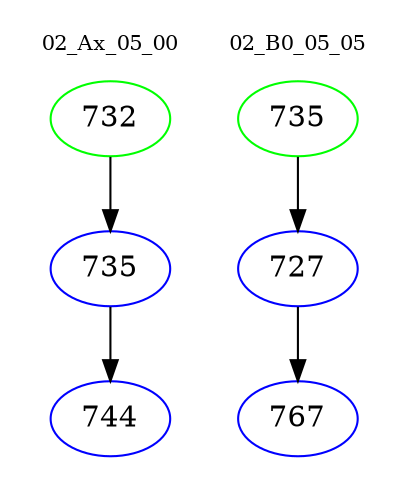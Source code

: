 digraph{
subgraph cluster_0 {
color = white
label = "02_Ax_05_00";
fontsize=10;
T0_732 [label="732", color="green"]
T0_732 -> T0_735 [color="black"]
T0_735 [label="735", color="blue"]
T0_735 -> T0_744 [color="black"]
T0_744 [label="744", color="blue"]
}
subgraph cluster_1 {
color = white
label = "02_B0_05_05";
fontsize=10;
T1_735 [label="735", color="green"]
T1_735 -> T1_727 [color="black"]
T1_727 [label="727", color="blue"]
T1_727 -> T1_767 [color="black"]
T1_767 [label="767", color="blue"]
}
}
